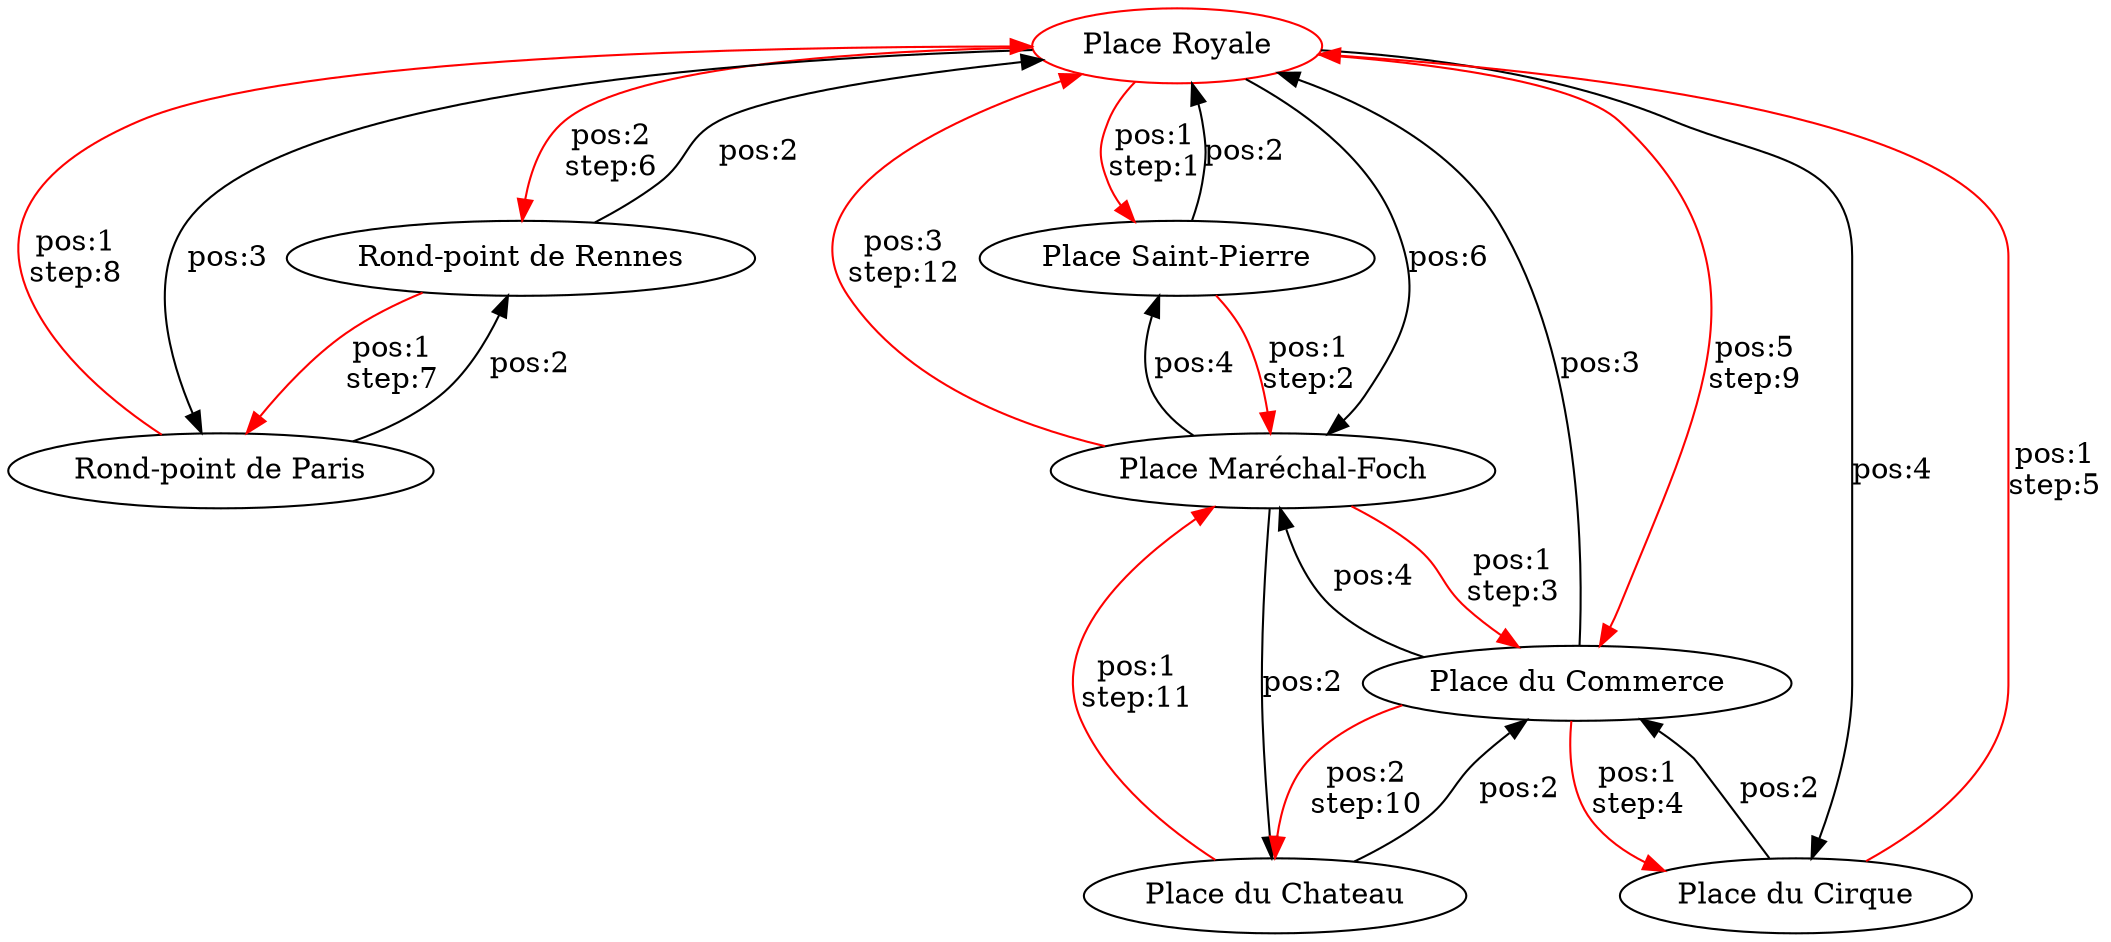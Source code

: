 digraph {
	Place_Royale [label="Place Royale",color="red"];
	Rond_point_de_Rennes [label="Rond-point de Rennes"];
	Rond_point_de_Paris [label="Rond-point de Paris"];
	Place_Saint_Pierre [label="Place Saint-Pierre"];
	Place_Marechal_Foch [label="Place Maréchal-Foch"];
	Place_du_Chateau [label="Place du Chateau"];
	Place_du_Commerce [label="Place du Commerce"];
	Place_du_Cirque [label="Place du Cirque"];

	Place_Royale -> Rond_point_de_Rennes [label="pos:2\nstep:6\n",color=red];
	Rond_point_de_Rennes -> Rond_point_de_Paris [label="pos:1\nstep:7\n",color=red];
	Rond_point_de_Paris -> Place_Royale [label="pos:1\nstep:8\n",color=red];
	Place_Royale -> Place_Saint_Pierre [label="pos:1\nstep:1\n",color=red];
	Place_Saint_Pierre -> Place_Marechal_Foch [label="pos:1\nstep:2\n",color=red];
	Place_Royale -> Place_Marechal_Foch [label="pos:6\n"];
	Place_Royale -> Place_du_Commerce [label="pos:5\nstep:9\n",color=red];
	Place_Royale -> Place_du_Cirque [label="pos:4\n"];
	Place_du_Cirque -> Place_du_Commerce [label="pos:2\n"];
	Place_du_Commerce -> Place_Marechal_Foch [label="pos:4\n"];
	Place_du_Commerce -> Place_du_Chateau [label="pos:2\nstep:10\n",color=red];
	Place_du_Chateau -> Place_Marechal_Foch [label="pos:1\nstep:11\n",color=red];
	Rond_point_de_Rennes -> Place_Royale [label="pos:2\n"];
	Rond_point_de_Paris -> Rond_point_de_Rennes [label="pos:2\n"];
	Place_Royale -> Rond_point_de_Paris [label="pos:3\n"];
	Place_Saint_Pierre -> Place_Royale [label="pos:2\n"];
	Place_Marechal_Foch -> Place_Saint_Pierre [label="pos:4\n"];
	Place_Marechal_Foch -> Place_Royale [label="pos:3\nstep:12\n",color=red];
	Place_du_Commerce -> Place_Royale [label="pos:3\n"];
	Place_du_Cirque -> Place_Royale [label="pos:1\nstep:5\n",color=red];
	Place_du_Commerce -> Place_du_Cirque [label="pos:1\nstep:4\n",color=red];
	Place_Marechal_Foch -> Place_du_Commerce [label="pos:1\nstep:3\n",color=red];
	Place_du_Chateau -> Place_du_Commerce [label="pos:2\n"];
	Place_Marechal_Foch -> Place_du_Chateau [label="pos:2\n"];
}
